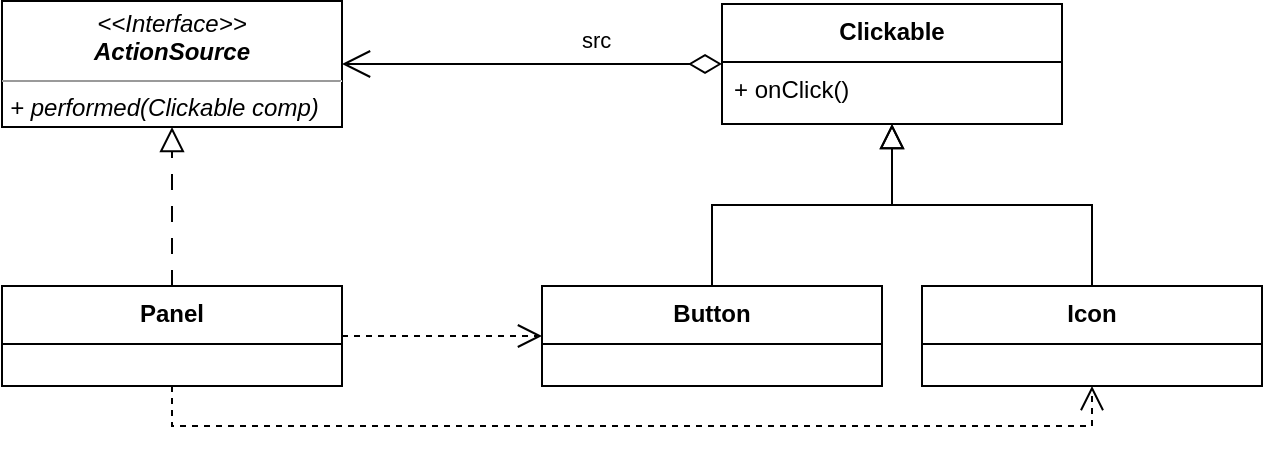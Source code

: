<mxfile version="21.1.9" type="device">
  <diagram name="第 1 页" id="V1W0sLbI2GgZeyCbVdQ1">
    <mxGraphModel dx="1194" dy="682" grid="1" gridSize="10" guides="1" tooltips="1" connect="1" arrows="1" fold="1" page="1" pageScale="1" pageWidth="827" pageHeight="1169" math="0" shadow="0">
      <root>
        <mxCell id="0" />
        <mxCell id="1" parent="0" />
        <mxCell id="WFYV-QFJoavZbaiG5XtV-9" value="Button" style="swimlane;fontStyle=1;align=center;verticalAlign=top;childLayout=stackLayout;horizontal=1;startSize=29;horizontalStack=0;resizeParent=1;resizeParentMax=0;resizeLast=0;collapsible=1;marginBottom=0;" parent="1" vertex="1">
          <mxGeometry x="360" y="320" width="170" height="50" as="geometry" />
        </mxCell>
        <mxCell id="WFYV-QFJoavZbaiG5XtV-21" value="" style="endArrow=block;endSize=10;endFill=0;shadow=0;strokeWidth=1;rounded=0;edgeStyle=elbowEdgeStyle;elbow=vertical;labelBackgroundColor=none;fontColor=default;entryX=0.5;entryY=1;entryDx=0;entryDy=0;" parent="1" source="WFYV-QFJoavZbaiG5XtV-9" target="-QKBIzKZXesQLSjGnv8I-8" edge="1">
          <mxGeometry width="160" relative="1" as="geometry">
            <mxPoint x="61.5" y="330" as="sourcePoint" />
            <mxPoint x="534" y="251.5" as="targetPoint" />
          </mxGeometry>
        </mxCell>
        <mxCell id="xXnBj1-Nh2qDs8suzw_o-4" value="Icon" style="swimlane;fontStyle=1;align=center;verticalAlign=top;childLayout=stackLayout;horizontal=1;startSize=29;horizontalStack=0;resizeParent=1;resizeParentMax=0;resizeLast=0;collapsible=1;marginBottom=0;" parent="1" vertex="1">
          <mxGeometry x="550" y="320" width="170" height="50" as="geometry" />
        </mxCell>
        <mxCell id="xXnBj1-Nh2qDs8suzw_o-6" value="" style="endArrow=block;endSize=10;endFill=0;shadow=0;strokeWidth=1;rounded=0;edgeStyle=elbowEdgeStyle;elbow=vertical;labelBackgroundColor=none;fontColor=default;entryX=0.5;entryY=1;entryDx=0;entryDy=0;" parent="1" source="xXnBj1-Nh2qDs8suzw_o-4" target="-QKBIzKZXesQLSjGnv8I-8" edge="1">
          <mxGeometry width="160" relative="1" as="geometry">
            <mxPoint x="459" y="360" as="sourcePoint" />
            <mxPoint x="534" y="251.5" as="targetPoint" />
          </mxGeometry>
        </mxCell>
        <mxCell id="-QKBIzKZXesQLSjGnv8I-1" value="&lt;p style=&quot;margin:0px;margin-top:4px;text-align:center;&quot;&gt;&lt;i&gt;&amp;lt;&amp;lt;Interface&amp;gt;&amp;gt;&lt;br&gt;&lt;b&gt;ActionSource&lt;/b&gt;&lt;br&gt;&lt;/i&gt;&lt;/p&gt;&lt;hr size=&quot;1&quot;&gt;&lt;p style=&quot;margin:0px;margin-left:4px;&quot;&gt;&lt;/p&gt;&lt;p style=&quot;margin:0px;margin-left:4px;&quot;&gt;&lt;i&gt;+&amp;nbsp;performed(Clickable comp)&lt;/i&gt;&lt;/p&gt;" style="verticalAlign=top;align=left;overflow=fill;fontSize=12;fontFamily=Helvetica;html=1;" vertex="1" parent="1">
          <mxGeometry x="90" y="177.5" width="170" height="63" as="geometry" />
        </mxCell>
        <mxCell id="-QKBIzKZXesQLSjGnv8I-2" value="Panel" style="swimlane;fontStyle=1;align=center;verticalAlign=top;childLayout=stackLayout;horizontal=1;startSize=29;horizontalStack=0;resizeParent=1;resizeParentMax=0;resizeLast=0;collapsible=1;marginBottom=0;" vertex="1" parent="1">
          <mxGeometry x="90" y="320" width="170" height="50" as="geometry" />
        </mxCell>
        <mxCell id="-QKBIzKZXesQLSjGnv8I-3" value="src" style="endArrow=open;html=1;endSize=12;startArrow=diamondThin;startSize=14;startFill=0;edgeStyle=orthogonalEdgeStyle;align=left;verticalAlign=bottom;rounded=0;entryX=1;entryY=0.5;entryDx=0;entryDy=0;exitX=0;exitY=0.5;exitDx=0;exitDy=0;" edge="1" parent="1" source="-QKBIzKZXesQLSjGnv8I-8" target="-QKBIzKZXesQLSjGnv8I-1">
          <mxGeometry x="-0.241" y="-3" relative="1" as="geometry">
            <mxPoint x="434" y="204.25" as="sourcePoint" />
            <mxPoint x="240" y="354" as="targetPoint" />
            <mxPoint as="offset" />
          </mxGeometry>
        </mxCell>
        <mxCell id="-QKBIzKZXesQLSjGnv8I-4" value="" style="endArrow=block;endSize=10;endFill=0;shadow=0;strokeWidth=1;rounded=0;edgeStyle=elbowEdgeStyle;elbow=vertical;dashed=1;dashPattern=8 8;labelBackgroundColor=none;fontColor=default;entryX=0.5;entryY=1;entryDx=0;entryDy=0;exitX=0.5;exitY=0;exitDx=0;exitDy=0;" edge="1" parent="1" source="-QKBIzKZXesQLSjGnv8I-2" target="-QKBIzKZXesQLSjGnv8I-1">
          <mxGeometry width="160" relative="1" as="geometry">
            <mxPoint x="635" y="350" as="sourcePoint" />
            <mxPoint x="544" y="262" as="targetPoint" />
          </mxGeometry>
        </mxCell>
        <mxCell id="-QKBIzKZXesQLSjGnv8I-5" style="edgeStyle=orthogonalEdgeStyle;rounded=0;orthogonalLoop=1;jettySize=auto;html=1;endArrow=open;endFill=0;endSize=10;entryX=0;entryY=0.5;entryDx=0;entryDy=0;exitX=1;exitY=0.5;exitDx=0;exitDy=0;dashed=1;" edge="1" parent="1" source="-QKBIzKZXesQLSjGnv8I-2" target="WFYV-QFJoavZbaiG5XtV-9">
          <mxGeometry relative="1" as="geometry">
            <mxPoint x="280" y="217" as="targetPoint" />
            <mxPoint x="137" y="217" as="sourcePoint" />
          </mxGeometry>
        </mxCell>
        <mxCell id="-QKBIzKZXesQLSjGnv8I-6" style="edgeStyle=orthogonalEdgeStyle;rounded=0;orthogonalLoop=1;jettySize=auto;html=1;endArrow=open;endFill=0;endSize=10;entryX=0.5;entryY=1;entryDx=0;entryDy=0;exitX=0.5;exitY=1;exitDx=0;exitDy=0;dashed=1;" edge="1" parent="1" source="-QKBIzKZXesQLSjGnv8I-2" target="xXnBj1-Nh2qDs8suzw_o-4">
          <mxGeometry relative="1" as="geometry">
            <mxPoint x="350" y="375" as="targetPoint" />
            <mxPoint x="270" y="375" as="sourcePoint" />
          </mxGeometry>
        </mxCell>
        <mxCell id="-QKBIzKZXesQLSjGnv8I-8" value="Clickable" style="swimlane;fontStyle=1;align=center;verticalAlign=top;childLayout=stackLayout;horizontal=1;startSize=29;horizontalStack=0;resizeParent=1;resizeParentMax=0;resizeLast=0;collapsible=1;marginBottom=0;" vertex="1" parent="1">
          <mxGeometry x="450" y="179" width="170" height="60" as="geometry" />
        </mxCell>
        <mxCell id="-QKBIzKZXesQLSjGnv8I-9" value="+ onClick()" style="text;strokeColor=none;fillColor=none;align=left;verticalAlign=top;spacingLeft=4;spacingRight=4;overflow=hidden;rotatable=0;points=[[0,0.5],[1,0.5]];portConstraint=eastwest;fontStyle=0" vertex="1" parent="-QKBIzKZXesQLSjGnv8I-8">
          <mxGeometry y="29" width="170" height="31" as="geometry" />
        </mxCell>
      </root>
    </mxGraphModel>
  </diagram>
</mxfile>
